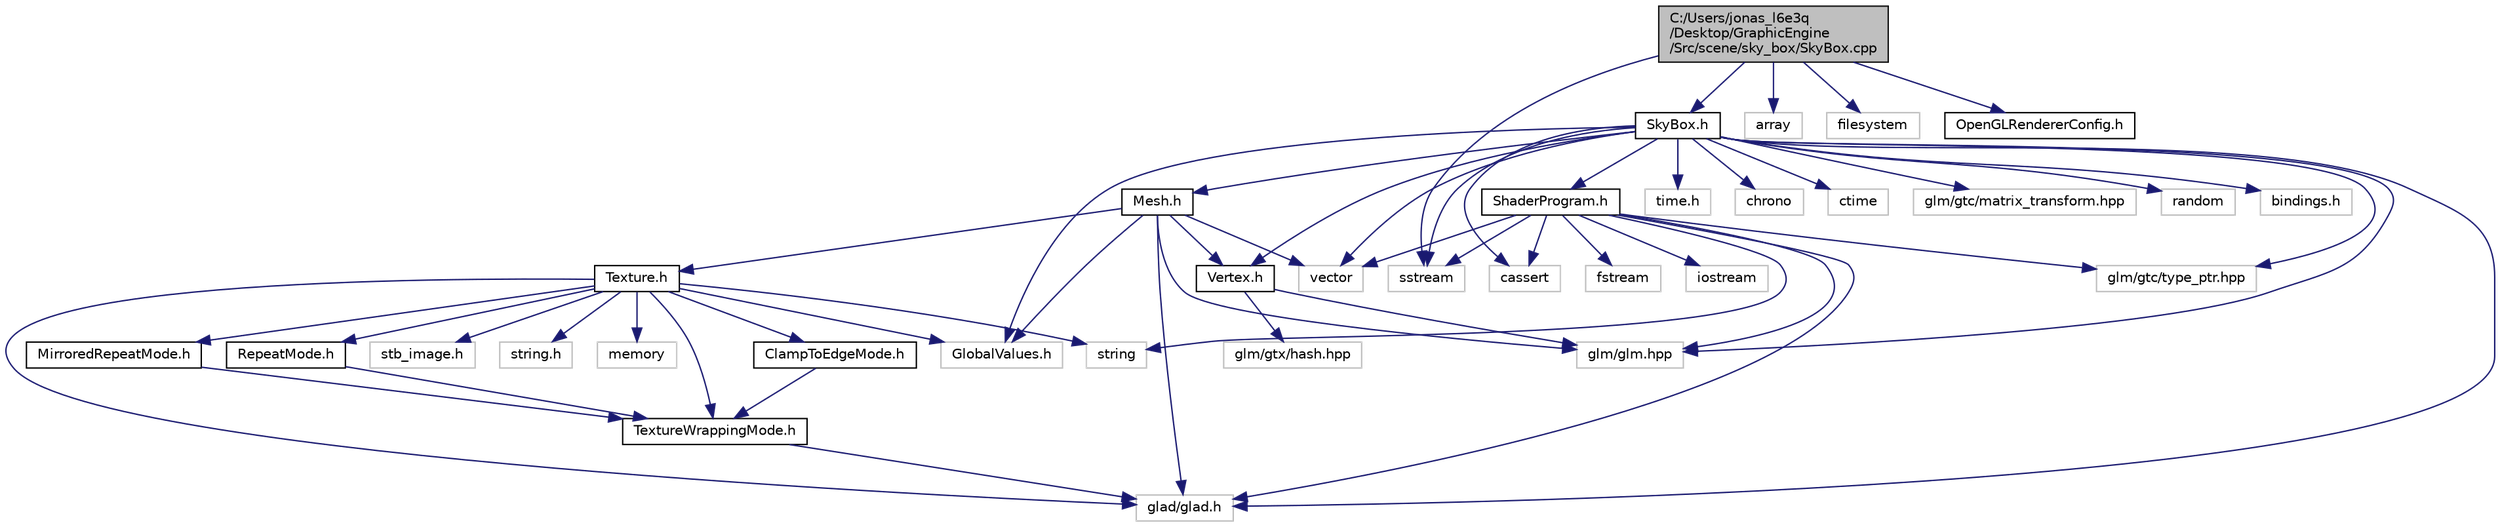 digraph "C:/Users/jonas_l6e3q/Desktop/GraphicEngine/Src/scene/sky_box/SkyBox.cpp"
{
 // INTERACTIVE_SVG=YES
 // LATEX_PDF_SIZE
  bgcolor="transparent";
  edge [fontname="Helvetica",fontsize="10",labelfontname="Helvetica",labelfontsize="10"];
  node [fontname="Helvetica",fontsize="10",shape=record];
  Node1 [label="C:/Users/jonas_l6e3q\l/Desktop/GraphicEngine\l/Src/scene/sky_box/SkyBox.cpp",height=0.2,width=0.4,color="black", fillcolor="grey75", style="filled", fontcolor="black",tooltip=" "];
  Node1 -> Node2 [color="midnightblue",fontsize="10",style="solid"];
  Node2 [label="SkyBox.h",height=0.2,width=0.4,color="black",URL="$d9/da1/_sky_box_8h.html",tooltip=" "];
  Node2 -> Node3 [color="midnightblue",fontsize="10",style="solid"];
  Node3 [label="glad/glad.h",height=0.2,width=0.4,color="grey75",tooltip=" "];
  Node2 -> Node4 [color="midnightblue",fontsize="10",style="solid"];
  Node4 [label="time.h",height=0.2,width=0.4,color="grey75",tooltip=" "];
  Node2 -> Node5 [color="midnightblue",fontsize="10",style="solid"];
  Node5 [label="cassert",height=0.2,width=0.4,color="grey75",tooltip=" "];
  Node2 -> Node6 [color="midnightblue",fontsize="10",style="solid"];
  Node6 [label="chrono",height=0.2,width=0.4,color="grey75",tooltip=" "];
  Node2 -> Node7 [color="midnightblue",fontsize="10",style="solid"];
  Node7 [label="ctime",height=0.2,width=0.4,color="grey75",tooltip=" "];
  Node2 -> Node8 [color="midnightblue",fontsize="10",style="solid"];
  Node8 [label="glm/glm.hpp",height=0.2,width=0.4,color="grey75",tooltip=" "];
  Node2 -> Node9 [color="midnightblue",fontsize="10",style="solid"];
  Node9 [label="glm/gtc/matrix_transform.hpp",height=0.2,width=0.4,color="grey75",tooltip=" "];
  Node2 -> Node10 [color="midnightblue",fontsize="10",style="solid"];
  Node10 [label="glm/gtc/type_ptr.hpp",height=0.2,width=0.4,color="grey75",tooltip=" "];
  Node2 -> Node11 [color="midnightblue",fontsize="10",style="solid"];
  Node11 [label="random",height=0.2,width=0.4,color="grey75",tooltip=" "];
  Node2 -> Node12 [color="midnightblue",fontsize="10",style="solid"];
  Node12 [label="sstream",height=0.2,width=0.4,color="grey75",tooltip=" "];
  Node2 -> Node13 [color="midnightblue",fontsize="10",style="solid"];
  Node13 [label="vector",height=0.2,width=0.4,color="grey75",tooltip=" "];
  Node2 -> Node14 [color="midnightblue",fontsize="10",style="solid"];
  Node14 [label="GlobalValues.h",height=0.2,width=0.4,color="grey75",tooltip=" "];
  Node2 -> Node15 [color="midnightblue",fontsize="10",style="solid"];
  Node15 [label="Mesh.h",height=0.2,width=0.4,color="black",URL="$d2/da1/_mesh_8h.html",tooltip=" "];
  Node15 -> Node3 [color="midnightblue",fontsize="10",style="solid"];
  Node15 -> Node8 [color="midnightblue",fontsize="10",style="solid"];
  Node15 -> Node13 [color="midnightblue",fontsize="10",style="solid"];
  Node15 -> Node14 [color="midnightblue",fontsize="10",style="solid"];
  Node15 -> Node16 [color="midnightblue",fontsize="10",style="solid"];
  Node16 [label="Texture.h",height=0.2,width=0.4,color="black",URL="$de/dbf/_texture_8h.html",tooltip=" "];
  Node16 -> Node3 [color="midnightblue",fontsize="10",style="solid"];
  Node16 -> Node17 [color="midnightblue",fontsize="10",style="solid"];
  Node17 [label="stb_image.h",height=0.2,width=0.4,color="grey75",tooltip=" "];
  Node16 -> Node18 [color="midnightblue",fontsize="10",style="solid"];
  Node18 [label="string.h",height=0.2,width=0.4,color="grey75",tooltip=" "];
  Node16 -> Node19 [color="midnightblue",fontsize="10",style="solid"];
  Node19 [label="memory",height=0.2,width=0.4,color="grey75",tooltip=" "];
  Node16 -> Node20 [color="midnightblue",fontsize="10",style="solid"];
  Node20 [label="string",height=0.2,width=0.4,color="grey75",tooltip=" "];
  Node16 -> Node21 [color="midnightblue",fontsize="10",style="solid"];
  Node21 [label="ClampToEdgeMode.h",height=0.2,width=0.4,color="black",URL="$dc/d0d/_clamp_to_edge_mode_8h.html",tooltip=" "];
  Node21 -> Node22 [color="midnightblue",fontsize="10",style="solid"];
  Node22 [label="TextureWrappingMode.h",height=0.2,width=0.4,color="black",URL="$de/d2b/_texture_wrapping_mode_8h.html",tooltip=" "];
  Node22 -> Node3 [color="midnightblue",fontsize="10",style="solid"];
  Node16 -> Node14 [color="midnightblue",fontsize="10",style="solid"];
  Node16 -> Node23 [color="midnightblue",fontsize="10",style="solid"];
  Node23 [label="MirroredRepeatMode.h",height=0.2,width=0.4,color="black",URL="$d6/d50/_mirrored_repeat_mode_8h.html",tooltip=" "];
  Node23 -> Node22 [color="midnightblue",fontsize="10",style="solid"];
  Node16 -> Node24 [color="midnightblue",fontsize="10",style="solid"];
  Node24 [label="RepeatMode.h",height=0.2,width=0.4,color="black",URL="$d7/d44/_repeat_mode_8h.html",tooltip=" "];
  Node24 -> Node22 [color="midnightblue",fontsize="10",style="solid"];
  Node16 -> Node22 [color="midnightblue",fontsize="10",style="solid"];
  Node15 -> Node25 [color="midnightblue",fontsize="10",style="solid"];
  Node25 [label="Vertex.h",height=0.2,width=0.4,color="black",URL="$d8/dcb/_vertex_8h.html",tooltip=" "];
  Node25 -> Node8 [color="midnightblue",fontsize="10",style="solid"];
  Node25 -> Node26 [color="midnightblue",fontsize="10",style="solid"];
  Node26 [label="glm/gtx/hash.hpp",height=0.2,width=0.4,color="grey75",tooltip=" "];
  Node2 -> Node27 [color="midnightblue",fontsize="10",style="solid"];
  Node27 [label="ShaderProgram.h",height=0.2,width=0.4,color="black",URL="$d0/dbe/_shader_program_8h.html",tooltip=" "];
  Node27 -> Node3 [color="midnightblue",fontsize="10",style="solid"];
  Node27 -> Node5 [color="midnightblue",fontsize="10",style="solid"];
  Node27 -> Node28 [color="midnightblue",fontsize="10",style="solid"];
  Node28 [label="fstream",height=0.2,width=0.4,color="grey75",tooltip=" "];
  Node27 -> Node8 [color="midnightblue",fontsize="10",style="solid"];
  Node27 -> Node10 [color="midnightblue",fontsize="10",style="solid"];
  Node27 -> Node29 [color="midnightblue",fontsize="10",style="solid"];
  Node29 [label="iostream",height=0.2,width=0.4,color="grey75",tooltip=" "];
  Node27 -> Node12 [color="midnightblue",fontsize="10",style="solid"];
  Node27 -> Node20 [color="midnightblue",fontsize="10",style="solid"];
  Node27 -> Node13 [color="midnightblue",fontsize="10",style="solid"];
  Node2 -> Node25 [color="midnightblue",fontsize="10",style="solid"];
  Node2 -> Node30 [color="midnightblue",fontsize="10",style="solid"];
  Node30 [label="bindings.h",height=0.2,width=0.4,color="grey75",tooltip=" "];
  Node1 -> Node31 [color="midnightblue",fontsize="10",style="solid"];
  Node31 [label="array",height=0.2,width=0.4,color="grey75",tooltip=" "];
  Node1 -> Node12 [color="midnightblue",fontsize="10",style="solid"];
  Node1 -> Node32 [color="midnightblue",fontsize="10",style="solid"];
  Node32 [label="filesystem",height=0.2,width=0.4,color="grey75",tooltip=" "];
  Node1 -> Node33 [color="midnightblue",fontsize="10",style="solid"];
  Node33 [label="OpenGLRendererConfig.h",height=0.2,width=0.4,color="black",URL="$d3/d0f/_open_g_l_renderer_config_8h.html",tooltip=" "];
}
